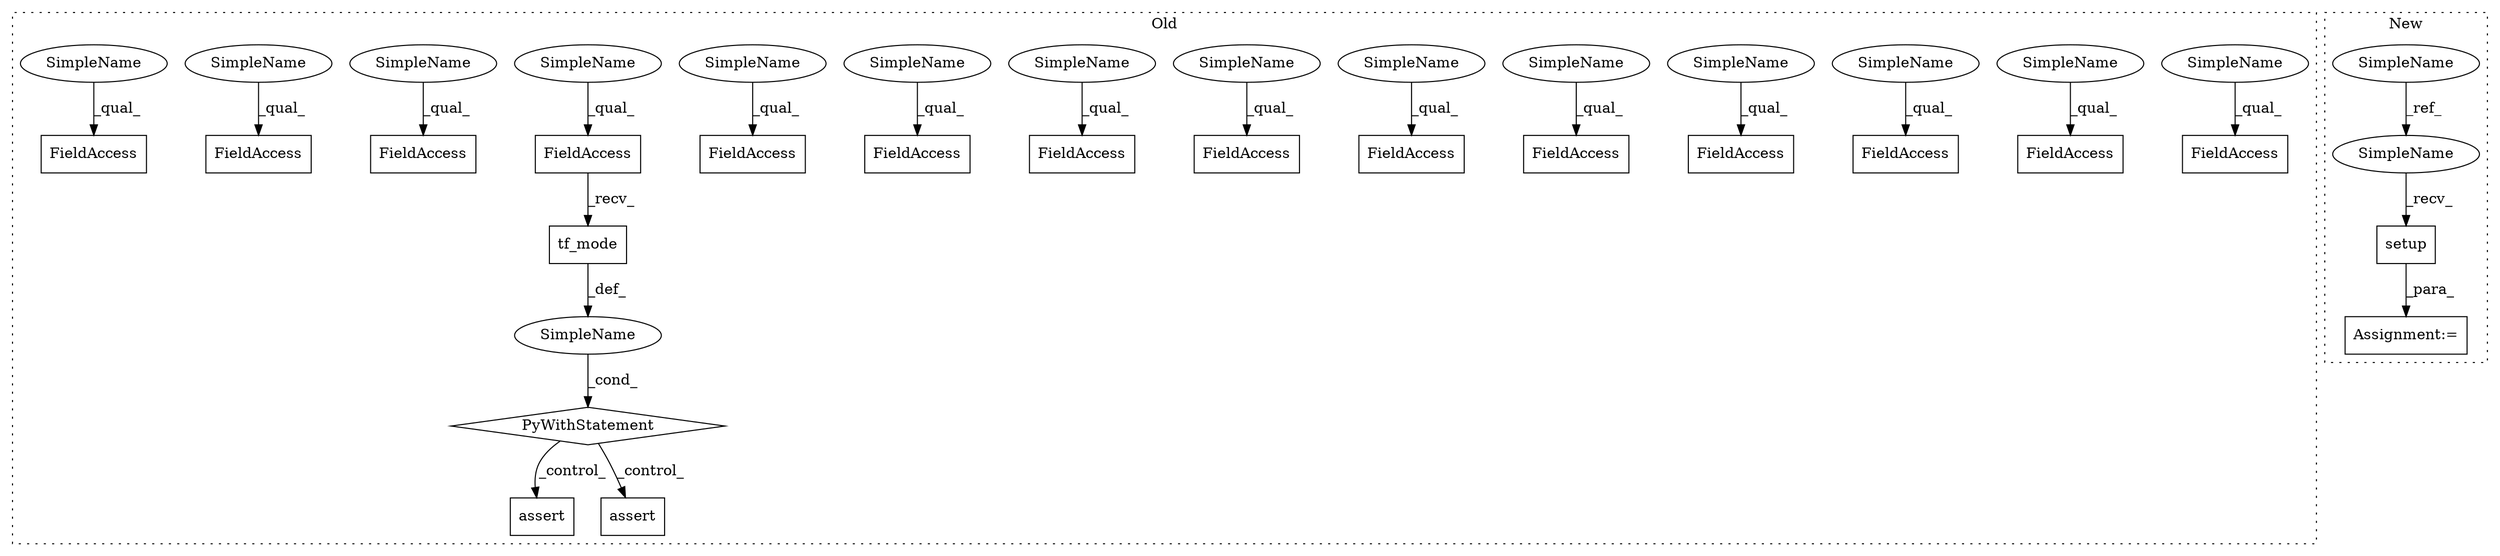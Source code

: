 digraph G {
subgraph cluster0 {
1 [label="PyWithStatement" a="104" s="1959,1985" l="10,2" shape="diamond"];
4 [label="SimpleName" a="42" s="" l="" shape="ellipse"];
5 [label="assert" a="32" s="2521,2558" l="11,1" shape="box"];
6 [label="tf_mode" a="32" s="1976" l="9" shape="box"];
7 [label="FieldAccess" a="22" s="1969" l="6" shape="box"];
9 [label="FieldAccess" a="22" s="2368" l="14" shape="box"];
10 [label="FieldAccess" a="22" s="2108" l="6" shape="box"];
11 [label="FieldAccess" a="22" s="2133" l="15" shape="box"];
12 [label="FieldAccess" a="22" s="2101" l="6" shape="box"];
13 [label="FieldAccess" a="22" s="2115" l="7" shape="box"];
14 [label="FieldAccess" a="22" s="2277" l="7" shape="box"];
15 [label="FieldAccess" a="22" s="2270" l="6" shape="box"];
16 [label="FieldAccess" a="22" s="2491" l="14" shape="box"];
17 [label="FieldAccess" a="22" s="2255" l="7" shape="box"];
18 [label="FieldAccess" a="22" s="2263" l="6" shape="box"];
19 [label="FieldAccess" a="22" s="2285" l="9" shape="box"];
20 [label="assert" a="32" s="2398,2436" l="11,1" shape="box"];
21 [label="FieldAccess" a="22" s="2093" l="7" shape="box"];
22 [label="FieldAccess" a="22" s="2295" l="15" shape="box"];
24 [label="SimpleName" a="42" s="2368" l="4" shape="ellipse"];
25 [label="SimpleName" a="42" s="2270" l="4" shape="ellipse"];
26 [label="SimpleName" a="42" s="2491" l="4" shape="ellipse"];
27 [label="SimpleName" a="42" s="2133" l="4" shape="ellipse"];
28 [label="SimpleName" a="42" s="2277" l="4" shape="ellipse"];
29 [label="SimpleName" a="42" s="2263" l="4" shape="ellipse"];
30 [label="SimpleName" a="42" s="2255" l="4" shape="ellipse"];
31 [label="SimpleName" a="42" s="2295" l="4" shape="ellipse"];
32 [label="SimpleName" a="42" s="2101" l="4" shape="ellipse"];
33 [label="SimpleName" a="42" s="2093" l="4" shape="ellipse"];
34 [label="SimpleName" a="42" s="1969" l="4" shape="ellipse"];
35 [label="SimpleName" a="42" s="2285" l="4" shape="ellipse"];
36 [label="SimpleName" a="42" s="2108" l="4" shape="ellipse"];
37 [label="SimpleName" a="42" s="2115" l="4" shape="ellipse"];
label = "Old";
style="dotted";
}
subgraph cluster1 {
2 [label="setup" a="32" s="2171" l="7" shape="box"];
3 [label="Assignment:=" a="7" s="2164" l="2" shape="box"];
8 [label="SimpleName" a="42" s="1685" l="4" shape="ellipse"];
23 [label="SimpleName" a="42" s="2166" l="4" shape="ellipse"];
label = "New";
style="dotted";
}
1 -> 5 [label="_control_"];
1 -> 20 [label="_control_"];
2 -> 3 [label="_para_"];
4 -> 1 [label="_cond_"];
6 -> 4 [label="_def_"];
7 -> 6 [label="_recv_"];
8 -> 23 [label="_ref_"];
23 -> 2 [label="_recv_"];
24 -> 9 [label="_qual_"];
25 -> 15 [label="_qual_"];
26 -> 16 [label="_qual_"];
27 -> 11 [label="_qual_"];
28 -> 14 [label="_qual_"];
29 -> 18 [label="_qual_"];
30 -> 17 [label="_qual_"];
31 -> 22 [label="_qual_"];
32 -> 12 [label="_qual_"];
33 -> 21 [label="_qual_"];
34 -> 7 [label="_qual_"];
35 -> 19 [label="_qual_"];
36 -> 10 [label="_qual_"];
37 -> 13 [label="_qual_"];
}